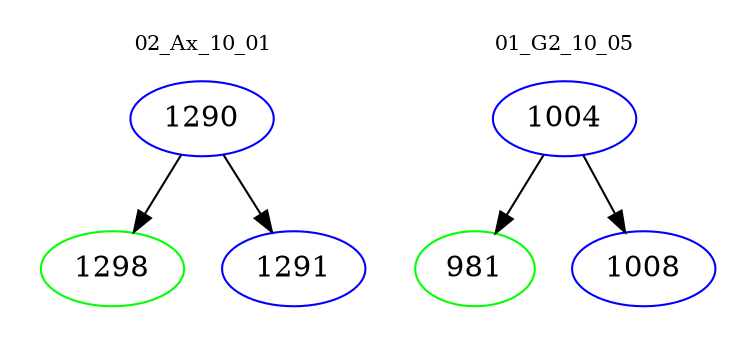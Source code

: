 digraph{
subgraph cluster_0 {
color = white
label = "02_Ax_10_01";
fontsize=10;
T0_1290 [label="1290", color="blue"]
T0_1290 -> T0_1298 [color="black"]
T0_1298 [label="1298", color="green"]
T0_1290 -> T0_1291 [color="black"]
T0_1291 [label="1291", color="blue"]
}
subgraph cluster_1 {
color = white
label = "01_G2_10_05";
fontsize=10;
T1_1004 [label="1004", color="blue"]
T1_1004 -> T1_981 [color="black"]
T1_981 [label="981", color="green"]
T1_1004 -> T1_1008 [color="black"]
T1_1008 [label="1008", color="blue"]
}
}
